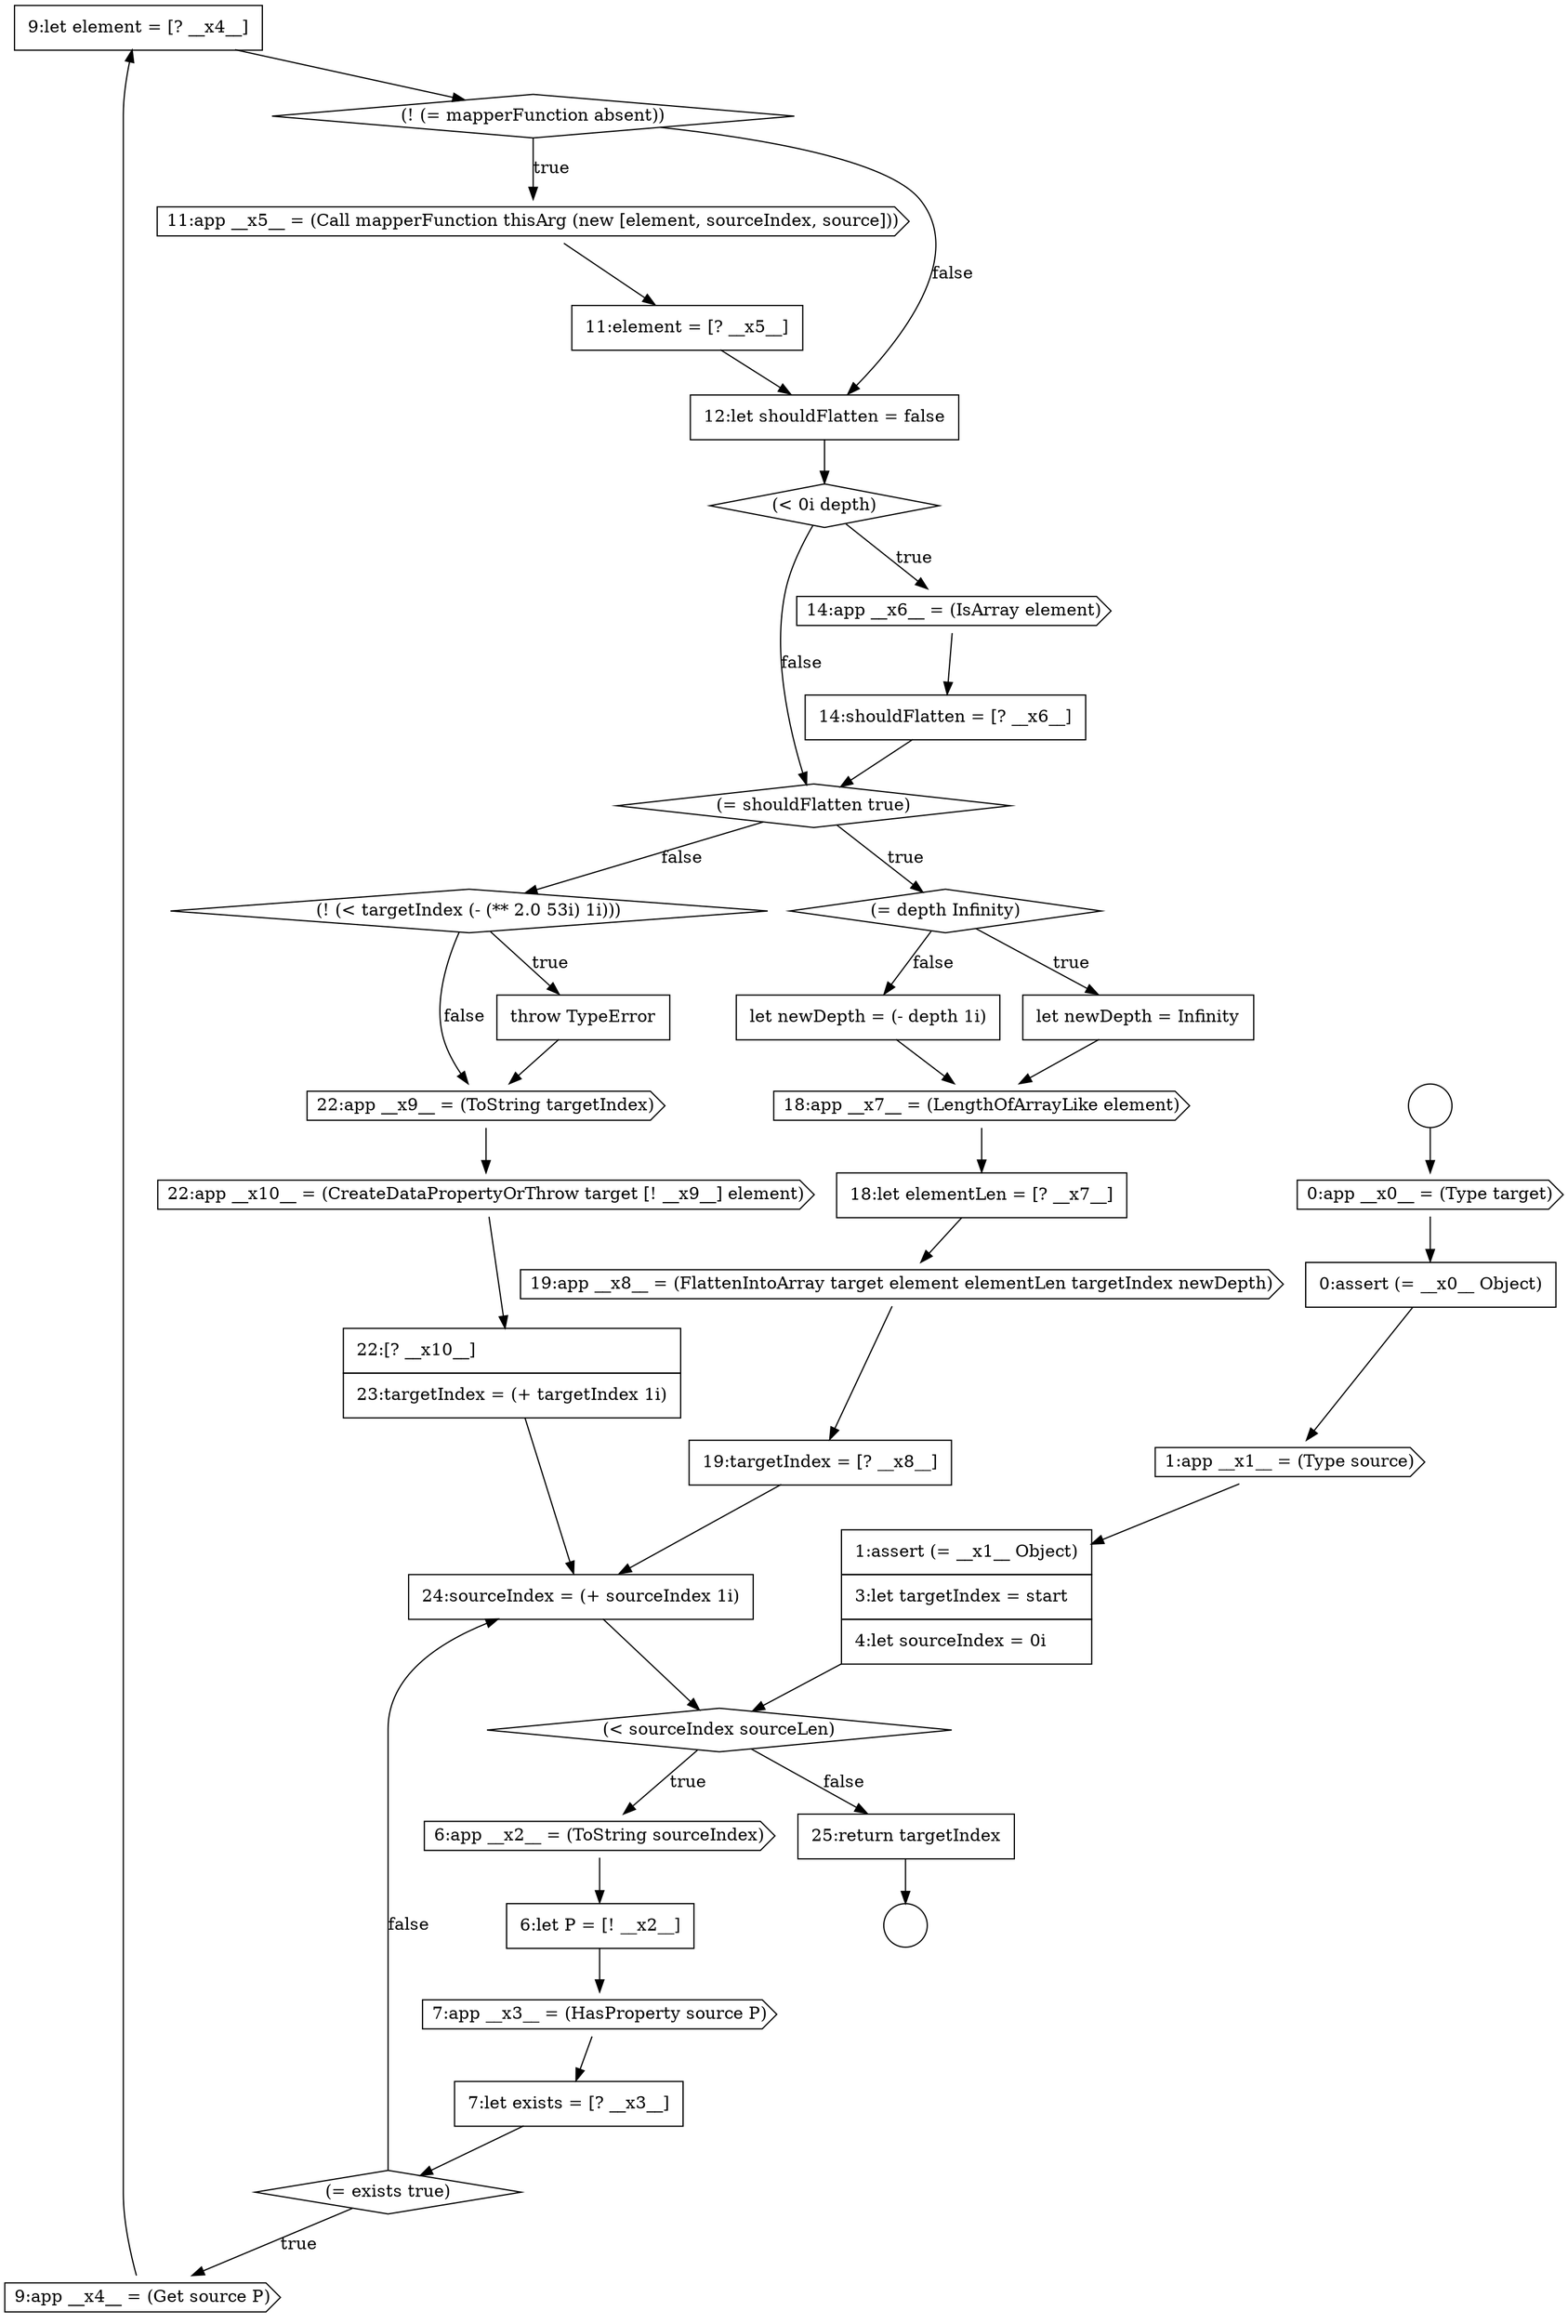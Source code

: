 digraph {
  node15963 [shape=none, margin=0, label=<<font color="black">
    <table border="0" cellborder="1" cellspacing="0" cellpadding="10">
      <tr><td align="left">9:let element = [? __x4__]</td></tr>
    </table>
  </font>> color="black" fillcolor="white" style=filled]
  node15971 [shape=diamond, label=<<font color="black">(= shouldFlatten true)</font>> color="black" fillcolor="white" style=filled]
  node15954 [shape=cds, label=<<font color="black">1:app __x1__ = (Type source)</font>> color="black" fillcolor="white" style=filled]
  node15975 [shape=cds, label=<<font color="black">18:app __x7__ = (LengthOfArrayLike element)</font>> color="black" fillcolor="white" style=filled]
  node15958 [shape=none, margin=0, label=<<font color="black">
    <table border="0" cellborder="1" cellspacing="0" cellpadding="10">
      <tr><td align="left">6:let P = [! __x2__]</td></tr>
    </table>
  </font>> color="black" fillcolor="white" style=filled]
  node15962 [shape=cds, label=<<font color="black">9:app __x4__ = (Get source P)</font>> color="black" fillcolor="white" style=filled]
  node15984 [shape=none, margin=0, label=<<font color="black">
    <table border="0" cellborder="1" cellspacing="0" cellpadding="10">
      <tr><td align="left">24:sourceIndex = (+ sourceIndex 1i)</td></tr>
    </table>
  </font>> color="black" fillcolor="white" style=filled]
  node15959 [shape=cds, label=<<font color="black">7:app __x3__ = (HasProperty source P)</font>> color="black" fillcolor="white" style=filled]
  node15972 [shape=diamond, label=<<font color="black">(= depth Infinity)</font>> color="black" fillcolor="white" style=filled]
  node15951 [shape=circle label=" " color="black" fillcolor="white" style=filled]
  node15960 [shape=none, margin=0, label=<<font color="black">
    <table border="0" cellborder="1" cellspacing="0" cellpadding="10">
      <tr><td align="left">7:let exists = [? __x3__]</td></tr>
    </table>
  </font>> color="black" fillcolor="white" style=filled]
  node15956 [shape=diamond, label=<<font color="black">(&lt; sourceIndex sourceLen)</font>> color="black" fillcolor="white" style=filled]
  node15969 [shape=cds, label=<<font color="black">14:app __x6__ = (IsArray element)</font>> color="black" fillcolor="white" style=filled]
  node15982 [shape=cds, label=<<font color="black">22:app __x10__ = (CreateDataPropertyOrThrow target [! __x9__] element)</font>> color="black" fillcolor="white" style=filled]
  node15957 [shape=cds, label=<<font color="black">6:app __x2__ = (ToString sourceIndex)</font>> color="black" fillcolor="white" style=filled]
  node15964 [shape=diamond, label=<<font color="black">(! (= mapperFunction absent))</font>> color="black" fillcolor="white" style=filled]
  node15970 [shape=none, margin=0, label=<<font color="black">
    <table border="0" cellborder="1" cellspacing="0" cellpadding="10">
      <tr><td align="left">14:shouldFlatten = [? __x6__]</td></tr>
    </table>
  </font>> color="black" fillcolor="white" style=filled]
  node15985 [shape=none, margin=0, label=<<font color="black">
    <table border="0" cellborder="1" cellspacing="0" cellpadding="10">
      <tr><td align="left">25:return targetIndex</td></tr>
    </table>
  </font>> color="black" fillcolor="white" style=filled]
  node15980 [shape=none, margin=0, label=<<font color="black">
    <table border="0" cellborder="1" cellspacing="0" cellpadding="10">
      <tr><td align="left">throw TypeError</td></tr>
    </table>
  </font>> color="black" fillcolor="white" style=filled]
  node15981 [shape=cds, label=<<font color="black">22:app __x9__ = (ToString targetIndex)</font>> color="black" fillcolor="white" style=filled]
  node15967 [shape=none, margin=0, label=<<font color="black">
    <table border="0" cellborder="1" cellspacing="0" cellpadding="10">
      <tr><td align="left">12:let shouldFlatten = false</td></tr>
    </table>
  </font>> color="black" fillcolor="white" style=filled]
  node15952 [shape=cds, label=<<font color="black">0:app __x0__ = (Type target)</font>> color="black" fillcolor="white" style=filled]
  node15979 [shape=diamond, label=<<font color="black">(! (&lt; targetIndex (- (** 2.0 53i) 1i)))</font>> color="black" fillcolor="white" style=filled]
  node15976 [shape=none, margin=0, label=<<font color="black">
    <table border="0" cellborder="1" cellspacing="0" cellpadding="10">
      <tr><td align="left">18:let elementLen = [? __x7__]</td></tr>
    </table>
  </font>> color="black" fillcolor="white" style=filled]
  node15955 [shape=none, margin=0, label=<<font color="black">
    <table border="0" cellborder="1" cellspacing="0" cellpadding="10">
      <tr><td align="left">1:assert (= __x1__ Object)</td></tr>
      <tr><td align="left">3:let targetIndex = start</td></tr>
      <tr><td align="left">4:let sourceIndex = 0i</td></tr>
    </table>
  </font>> color="black" fillcolor="white" style=filled]
  node15978 [shape=none, margin=0, label=<<font color="black">
    <table border="0" cellborder="1" cellspacing="0" cellpadding="10">
      <tr><td align="left">19:targetIndex = [? __x8__]</td></tr>
    </table>
  </font>> color="black" fillcolor="white" style=filled]
  node15983 [shape=none, margin=0, label=<<font color="black">
    <table border="0" cellborder="1" cellspacing="0" cellpadding="10">
      <tr><td align="left">22:[? __x10__]</td></tr>
      <tr><td align="left">23:targetIndex = (+ targetIndex 1i)</td></tr>
    </table>
  </font>> color="black" fillcolor="white" style=filled]
  node15961 [shape=diamond, label=<<font color="black">(= exists true)</font>> color="black" fillcolor="white" style=filled]
  node15968 [shape=diamond, label=<<font color="black">(&lt; 0i depth)</font>> color="black" fillcolor="white" style=filled]
  node15966 [shape=none, margin=0, label=<<font color="black">
    <table border="0" cellborder="1" cellspacing="0" cellpadding="10">
      <tr><td align="left">11:element = [? __x5__]</td></tr>
    </table>
  </font>> color="black" fillcolor="white" style=filled]
  node15965 [shape=cds, label=<<font color="black">11:app __x5__ = (Call mapperFunction thisArg (new [element, sourceIndex, source]))</font>> color="black" fillcolor="white" style=filled]
  node15973 [shape=none, margin=0, label=<<font color="black">
    <table border="0" cellborder="1" cellspacing="0" cellpadding="10">
      <tr><td align="left">let newDepth = Infinity</td></tr>
    </table>
  </font>> color="black" fillcolor="white" style=filled]
  node15950 [shape=circle label=" " color="black" fillcolor="white" style=filled]
  node15977 [shape=cds, label=<<font color="black">19:app __x8__ = (FlattenIntoArray target element elementLen targetIndex newDepth)</font>> color="black" fillcolor="white" style=filled]
  node15974 [shape=none, margin=0, label=<<font color="black">
    <table border="0" cellborder="1" cellspacing="0" cellpadding="10">
      <tr><td align="left">let newDepth = (- depth 1i)</td></tr>
    </table>
  </font>> color="black" fillcolor="white" style=filled]
  node15953 [shape=none, margin=0, label=<<font color="black">
    <table border="0" cellborder="1" cellspacing="0" cellpadding="10">
      <tr><td align="left">0:assert (= __x0__ Object)</td></tr>
    </table>
  </font>> color="black" fillcolor="white" style=filled]
  node15966 -> node15967 [ color="black"]
  node15979 -> node15980 [label=<<font color="black">true</font>> color="black"]
  node15979 -> node15981 [label=<<font color="black">false</font>> color="black"]
  node15976 -> node15977 [ color="black"]
  node15970 -> node15971 [ color="black"]
  node15952 -> node15953 [ color="black"]
  node15953 -> node15954 [ color="black"]
  node15961 -> node15962 [label=<<font color="black">true</font>> color="black"]
  node15961 -> node15984 [label=<<font color="black">false</font>> color="black"]
  node15963 -> node15964 [ color="black"]
  node15971 -> node15972 [label=<<font color="black">true</font>> color="black"]
  node15971 -> node15979 [label=<<font color="black">false</font>> color="black"]
  node15956 -> node15957 [label=<<font color="black">true</font>> color="black"]
  node15956 -> node15985 [label=<<font color="black">false</font>> color="black"]
  node15974 -> node15975 [ color="black"]
  node15969 -> node15970 [ color="black"]
  node15968 -> node15969 [label=<<font color="black">true</font>> color="black"]
  node15968 -> node15971 [label=<<font color="black">false</font>> color="black"]
  node15981 -> node15982 [ color="black"]
  node15967 -> node15968 [ color="black"]
  node15962 -> node15963 [ color="black"]
  node15973 -> node15975 [ color="black"]
  node15980 -> node15981 [ color="black"]
  node15958 -> node15959 [ color="black"]
  node15955 -> node15956 [ color="black"]
  node15954 -> node15955 [ color="black"]
  node15978 -> node15984 [ color="black"]
  node15983 -> node15984 [ color="black"]
  node15984 -> node15956 [ color="black"]
  node15985 -> node15951 [ color="black"]
  node15959 -> node15960 [ color="black"]
  node15965 -> node15966 [ color="black"]
  node15960 -> node15961 [ color="black"]
  node15975 -> node15976 [ color="black"]
  node15964 -> node15965 [label=<<font color="black">true</font>> color="black"]
  node15964 -> node15967 [label=<<font color="black">false</font>> color="black"]
  node15977 -> node15978 [ color="black"]
  node15950 -> node15952 [ color="black"]
  node15982 -> node15983 [ color="black"]
  node15957 -> node15958 [ color="black"]
  node15972 -> node15973 [label=<<font color="black">true</font>> color="black"]
  node15972 -> node15974 [label=<<font color="black">false</font>> color="black"]
}
